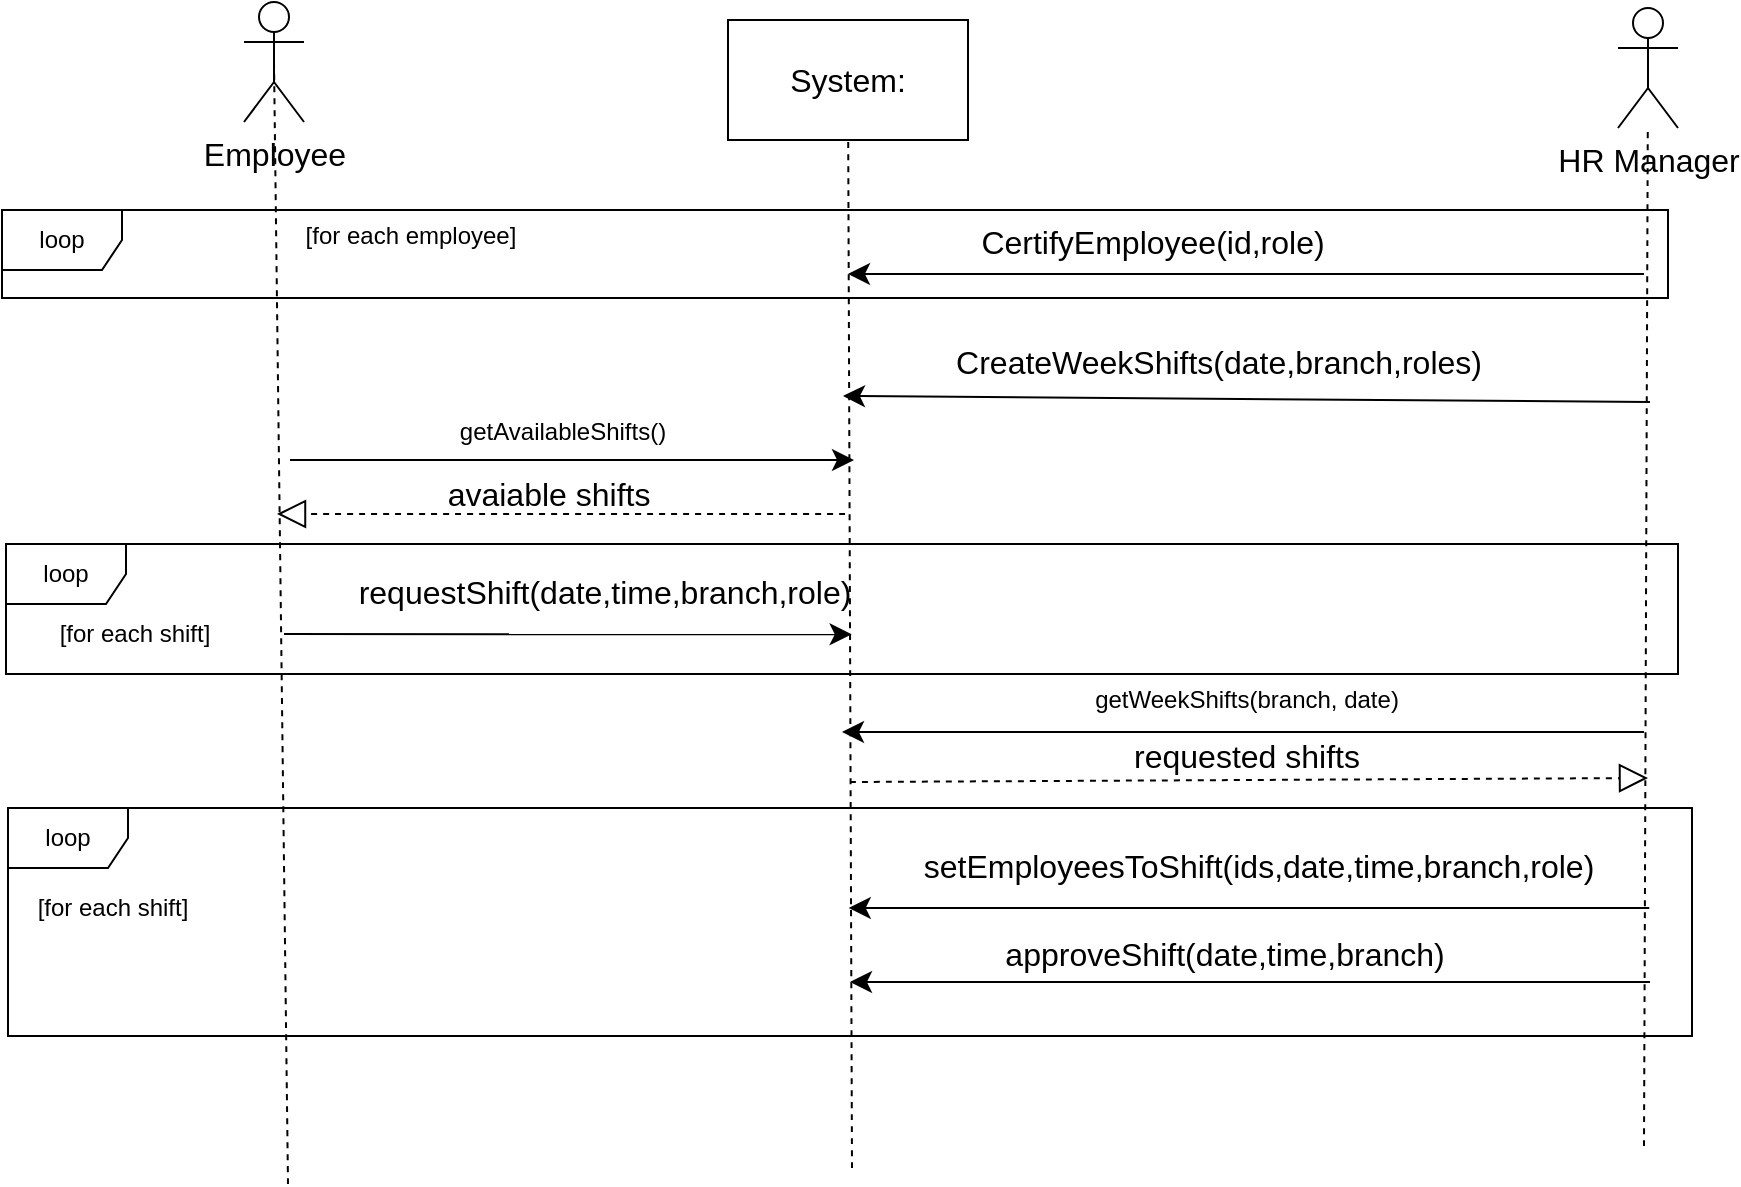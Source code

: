 <mxfile version="21.1.2" type="device" pages="6">
  <diagram name="1.B" id="R7q8_4NBVnyJe0U0NPkw">
    <mxGraphModel dx="1818" dy="828" grid="0" gridSize="10" guides="1" tooltips="1" connect="1" arrows="1" fold="1" page="0" pageScale="1" pageWidth="850" pageHeight="1100" math="0" shadow="0">
      <root>
        <mxCell id="0" />
        <mxCell id="1" parent="0" />
        <mxCell id="mrEQX8_86oGvg_mhK6Za-1" value="Employee" style="shape=umlActor;verticalLabelPosition=bottom;verticalAlign=top;html=1;outlineConnect=0;fontSize=16;" parent="1" vertex="1">
          <mxGeometry x="-23" y="119" width="30" height="60" as="geometry" />
        </mxCell>
        <mxCell id="mrEQX8_86oGvg_mhK6Za-2" value="HR Manager" style="shape=umlActor;verticalLabelPosition=bottom;verticalAlign=top;html=1;outlineConnect=0;fontSize=16;" parent="1" vertex="1">
          <mxGeometry x="664" y="122" width="30" height="60" as="geometry" />
        </mxCell>
        <mxCell id="mrEQX8_86oGvg_mhK6Za-8" value="System:" style="rounded=0;whiteSpace=wrap;html=1;fontSize=16;" parent="1" vertex="1">
          <mxGeometry x="219" y="128" width="120" height="60" as="geometry" />
        </mxCell>
        <mxCell id="mrEQX8_86oGvg_mhK6Za-9" value="" style="endArrow=none;dashed=1;html=1;rounded=0;fontSize=12;startSize=8;endSize=8;curved=1;entryX=0.5;entryY=0.5;entryDx=0;entryDy=0;entryPerimeter=0;" parent="1" target="mrEQX8_86oGvg_mhK6Za-1" edge="1">
          <mxGeometry width="50" height="50" relative="1" as="geometry">
            <mxPoint x="-1" y="710" as="sourcePoint" />
            <mxPoint x="89" y="470" as="targetPoint" />
          </mxGeometry>
        </mxCell>
        <mxCell id="mrEQX8_86oGvg_mhK6Za-10" value="" style="endArrow=none;dashed=1;html=1;rounded=0;fontSize=12;startSize=8;endSize=8;curved=1;" parent="1" target="mrEQX8_86oGvg_mhK6Za-8" edge="1">
          <mxGeometry width="50" height="50" relative="1" as="geometry">
            <mxPoint x="281" y="702" as="sourcePoint" />
            <mxPoint x="310" y="311" as="targetPoint" />
          </mxGeometry>
        </mxCell>
        <mxCell id="mrEQX8_86oGvg_mhK6Za-11" value="" style="endArrow=none;dashed=1;html=1;rounded=0;fontSize=12;startSize=8;endSize=8;curved=1;" parent="1" target="mrEQX8_86oGvg_mhK6Za-2" edge="1">
          <mxGeometry width="50" height="50" relative="1" as="geometry">
            <mxPoint x="677" y="691" as="sourcePoint" />
            <mxPoint x="504" y="286" as="targetPoint" />
          </mxGeometry>
        </mxCell>
        <mxCell id="mrEQX8_86oGvg_mhK6Za-12" value="" style="endArrow=classic;html=1;rounded=0;fontSize=12;startSize=8;endSize=8;curved=1;" parent="1" edge="1">
          <mxGeometry width="50" height="50" relative="1" as="geometry">
            <mxPoint x="677" y="255" as="sourcePoint" />
            <mxPoint x="279" y="255" as="targetPoint" />
          </mxGeometry>
        </mxCell>
        <mxCell id="mrEQX8_86oGvg_mhK6Za-13" value="CertifyEmployee(id,role)" style="text;html=1;align=center;verticalAlign=middle;resizable=0;points=[];autosize=1;strokeColor=none;fillColor=none;fontSize=16;" parent="1" vertex="1">
          <mxGeometry x="336" y="223" width="190" height="31" as="geometry" />
        </mxCell>
        <mxCell id="mrEQX8_86oGvg_mhK6Za-14" value="CreateWeekShifts(date,branch,roles)" style="text;html=1;align=center;verticalAlign=middle;resizable=0;points=[];autosize=1;strokeColor=none;fillColor=none;fontSize=16;" parent="1" vertex="1">
          <mxGeometry x="323" y="283" width="281" height="31" as="geometry" />
        </mxCell>
        <mxCell id="mrEQX8_86oGvg_mhK6Za-15" value="" style="endArrow=classic;html=1;rounded=0;fontSize=12;startSize=8;endSize=8;curved=1;" parent="1" edge="1">
          <mxGeometry width="50" height="50" relative="1" as="geometry">
            <mxPoint x="680" y="319" as="sourcePoint" />
            <mxPoint x="276.5" y="316" as="targetPoint" />
          </mxGeometry>
        </mxCell>
        <mxCell id="mrEQX8_86oGvg_mhK6Za-16" value="" style="endArrow=classic;html=1;rounded=0;fontSize=12;startSize=8;endSize=8;curved=1;entryX=0.969;entryY=1.199;entryDx=0;entryDy=0;entryPerimeter=0;" parent="1" target="mrEQX8_86oGvg_mhK6Za-18" edge="1">
          <mxGeometry width="50" height="50" relative="1" as="geometry">
            <mxPoint x="-3" y="435" as="sourcePoint" />
            <mxPoint x="280" y="359" as="targetPoint" />
          </mxGeometry>
        </mxCell>
        <mxCell id="mrEQX8_86oGvg_mhK6Za-17" value="" style="endArrow=classic;html=1;rounded=0;fontSize=12;startSize=8;endSize=8;curved=1;" parent="1" edge="1">
          <mxGeometry width="50" height="50" relative="1" as="geometry">
            <mxPoint x="679.63" y="572" as="sourcePoint" />
            <mxPoint x="279.38" y="572" as="targetPoint" />
          </mxGeometry>
        </mxCell>
        <mxCell id="mrEQX8_86oGvg_mhK6Za-18" value="requestShift(date,time,branch,role)" style="text;html=1;align=center;verticalAlign=middle;resizable=0;points=[];autosize=1;strokeColor=none;fillColor=none;fontSize=16;" parent="1" vertex="1">
          <mxGeometry x="25" y="398" width="264" height="31" as="geometry" />
        </mxCell>
        <mxCell id="mrEQX8_86oGvg_mhK6Za-19" value="setEmployeesToShift(ids,date,time,branch,role)" style="text;html=1;align=center;verticalAlign=middle;resizable=0;points=[];autosize=1;strokeColor=none;fillColor=none;fontSize=16;" parent="1" vertex="1">
          <mxGeometry x="307" y="535" width="353" height="31" as="geometry" />
        </mxCell>
        <mxCell id="mrEQX8_86oGvg_mhK6Za-20" value="" style="endArrow=classic;html=1;rounded=0;fontSize=12;startSize=8;endSize=8;curved=1;" parent="1" edge="1">
          <mxGeometry width="50" height="50" relative="1" as="geometry">
            <mxPoint x="680" y="609" as="sourcePoint" />
            <mxPoint x="280" y="609" as="targetPoint" />
          </mxGeometry>
        </mxCell>
        <mxCell id="mrEQX8_86oGvg_mhK6Za-21" value="approveShift(date,time,branch)" style="text;html=1;align=center;verticalAlign=middle;resizable=0;points=[];autosize=1;strokeColor=none;fillColor=none;fontSize=16;" parent="1" vertex="1">
          <mxGeometry x="348" y="579" width="238" height="31" as="geometry" />
        </mxCell>
        <mxCell id="mrEQX8_86oGvg_mhK6Za-22" value="" style="endArrow=block;dashed=1;endFill=0;endSize=12;html=1;rounded=0;fontSize=12;curved=1;" parent="1" edge="1">
          <mxGeometry width="160" relative="1" as="geometry">
            <mxPoint x="277.5" y="375" as="sourcePoint" />
            <mxPoint x="-6.5" y="375" as="targetPoint" />
          </mxGeometry>
        </mxCell>
        <mxCell id="mrEQX8_86oGvg_mhK6Za-23" value="avaiable shifts" style="text;html=1;align=center;verticalAlign=middle;resizable=0;points=[];autosize=1;strokeColor=none;fillColor=none;fontSize=16;" parent="1" vertex="1">
          <mxGeometry x="69" y="349" width="119" height="31" as="geometry" />
        </mxCell>
        <mxCell id="mrEQX8_86oGvg_mhK6Za-24" value="" style="endArrow=block;dashed=1;endFill=0;endSize=12;html=1;rounded=0;fontSize=12;curved=1;" parent="1" edge="1">
          <mxGeometry width="160" relative="1" as="geometry">
            <mxPoint x="280" y="509" as="sourcePoint" />
            <mxPoint x="679" y="507" as="targetPoint" />
          </mxGeometry>
        </mxCell>
        <mxCell id="mrEQX8_86oGvg_mhK6Za-25" value="requested shifts" style="text;html=1;align=center;verticalAlign=middle;resizable=0;points=[];autosize=1;strokeColor=none;fillColor=none;fontSize=16;" parent="1" vertex="1">
          <mxGeometry x="412.5" y="480" width="131" height="31" as="geometry" />
        </mxCell>
        <mxCell id="nHXSfHECtdbfN8Qo_8sT-1" value="loop" style="shape=umlFrame;whiteSpace=wrap;html=1;pointerEvents=0;" parent="1" vertex="1">
          <mxGeometry x="-141" y="522" width="842" height="114" as="geometry" />
        </mxCell>
        <mxCell id="nHXSfHECtdbfN8Qo_8sT-2" value="[for each shift]" style="text;html=1;align=center;verticalAlign=middle;resizable=0;points=[];autosize=1;strokeColor=none;fillColor=none;" parent="1" vertex="1">
          <mxGeometry x="-136" y="559" width="93" height="26" as="geometry" />
        </mxCell>
        <mxCell id="nHXSfHECtdbfN8Qo_8sT-3" value="" style="endArrow=classic;html=1;rounded=0;fontSize=12;startSize=8;endSize=8;curved=1;" parent="1" edge="1">
          <mxGeometry width="50" height="50" relative="1" as="geometry">
            <mxPoint y="348" as="sourcePoint" />
            <mxPoint x="282" y="348" as="targetPoint" />
          </mxGeometry>
        </mxCell>
        <mxCell id="nHXSfHECtdbfN8Qo_8sT-4" value="getAvailableShifts()" style="text;html=1;align=center;verticalAlign=middle;resizable=0;points=[];autosize=1;strokeColor=none;fillColor=none;" parent="1" vertex="1">
          <mxGeometry x="75" y="321" width="121" height="26" as="geometry" />
        </mxCell>
        <mxCell id="nHXSfHECtdbfN8Qo_8sT-5" value="" style="endArrow=classic;html=1;rounded=0;fontSize=12;startSize=8;endSize=8;curved=1;" parent="1" edge="1">
          <mxGeometry width="50" height="50" relative="1" as="geometry">
            <mxPoint x="677" y="484" as="sourcePoint" />
            <mxPoint x="276" y="484" as="targetPoint" />
          </mxGeometry>
        </mxCell>
        <mxCell id="nHXSfHECtdbfN8Qo_8sT-6" value="getWeekShifts(branch, date)" style="text;html=1;align=center;verticalAlign=middle;resizable=0;points=[];autosize=1;strokeColor=none;fillColor=none;" parent="1" vertex="1">
          <mxGeometry x="393" y="455" width="170" height="26" as="geometry" />
        </mxCell>
        <mxCell id="nHXSfHECtdbfN8Qo_8sT-7" value="loop" style="shape=umlFrame;whiteSpace=wrap;html=1;pointerEvents=0;" parent="1" vertex="1">
          <mxGeometry x="-142" y="390" width="836" height="65" as="geometry" />
        </mxCell>
        <mxCell id="nHXSfHECtdbfN8Qo_8sT-8" value="[for each shift]" style="text;html=1;align=center;verticalAlign=middle;resizable=0;points=[];autosize=1;strokeColor=none;fillColor=none;" parent="1" vertex="1">
          <mxGeometry x="-125" y="422" width="93" height="26" as="geometry" />
        </mxCell>
        <mxCell id="nHXSfHECtdbfN8Qo_8sT-9" value="loop" style="shape=umlFrame;whiteSpace=wrap;html=1;pointerEvents=0;" parent="1" vertex="1">
          <mxGeometry x="-144" y="223" width="833" height="44" as="geometry" />
        </mxCell>
        <mxCell id="nHXSfHECtdbfN8Qo_8sT-10" value="[for each employee]" style="text;html=1;align=center;verticalAlign=middle;resizable=0;points=[];autosize=1;strokeColor=none;fillColor=none;" parent="1" vertex="1">
          <mxGeometry x="-2" y="223" width="123" height="26" as="geometry" />
        </mxCell>
      </root>
    </mxGraphModel>
  </diagram>
  <diagram id="DqYd8ctL5kt28eMUJC4n" name="2.B - CertifyEmployee">
    <mxGraphModel dx="1818" dy="828" grid="0" gridSize="10" guides="1" tooltips="1" connect="1" arrows="1" fold="1" page="0" pageScale="1" pageWidth="850" pageHeight="1100" math="0" shadow="0">
      <root>
        <mxCell id="0" />
        <mxCell id="1" parent="0" />
        <mxCell id="oZUv8AewUqYfmy0BVFPK-1" value="Employee" style="rounded=0;whiteSpace=wrap;html=1;fontSize=16;" parent="1" vertex="1">
          <mxGeometry x="264" y="68" width="120" height="60" as="geometry" />
        </mxCell>
        <mxCell id="oZUv8AewUqYfmy0BVFPK-2" value="System" style="rounded=0;whiteSpace=wrap;html=1;fontSize=16;" parent="1" vertex="1">
          <mxGeometry x="36" y="68" width="120" height="60" as="geometry" />
        </mxCell>
        <mxCell id="oZUv8AewUqYfmy0BVFPK-3" value="" style="endArrow=none;dashed=1;html=1;rounded=0;fontSize=12;startSize=8;endSize=8;curved=1;" parent="1" source="oZUv8AewUqYfmy0BVFPK-5" target="oZUv8AewUqYfmy0BVFPK-2" edge="1">
          <mxGeometry width="50" height="50" relative="1" as="geometry">
            <mxPoint x="96" y="384" as="sourcePoint" />
            <mxPoint x="164" y="174" as="targetPoint" />
          </mxGeometry>
        </mxCell>
        <mxCell id="oZUv8AewUqYfmy0BVFPK-4" value="" style="endArrow=none;dashed=1;html=1;rounded=0;fontSize=12;startSize=8;endSize=8;curved=1;" parent="1" source="oZUv8AewUqYfmy0BVFPK-9" target="oZUv8AewUqYfmy0BVFPK-1" edge="1">
          <mxGeometry width="50" height="50" relative="1" as="geometry">
            <mxPoint x="323.5" y="378" as="sourcePoint" />
            <mxPoint x="323.5" y="122" as="targetPoint" />
          </mxGeometry>
        </mxCell>
        <mxCell id="oZUv8AewUqYfmy0BVFPK-6" value="" style="endArrow=none;dashed=1;html=1;rounded=0;fontSize=12;startSize=8;endSize=8;curved=1;" parent="1" target="oZUv8AewUqYfmy0BVFPK-5" edge="1">
          <mxGeometry width="50" height="50" relative="1" as="geometry">
            <mxPoint x="96" y="384" as="sourcePoint" />
            <mxPoint x="96" y="128" as="targetPoint" />
          </mxGeometry>
        </mxCell>
        <mxCell id="oZUv8AewUqYfmy0BVFPK-11" style="edgeStyle=elbowEdgeStyle;curved=0;rounded=0;orthogonalLoop=1;jettySize=auto;html=1;elbow=vertical;fontSize=12;startSize=8;endSize=8;" parent="1" source="oZUv8AewUqYfmy0BVFPK-5" target="oZUv8AewUqYfmy0BVFPK-9" edge="1">
          <mxGeometry relative="1" as="geometry" />
        </mxCell>
        <mxCell id="oZUv8AewUqYfmy0BVFPK-5" value="" style="html=1;points=[];perimeter=orthogonalPerimeter;outlineConnect=0;targetShapes=umlLifeline;portConstraint=eastwest;newEdgeStyle={&quot;edgeStyle&quot;:&quot;elbowEdgeStyle&quot;,&quot;elbow&quot;:&quot;vertical&quot;,&quot;curved&quot;:0,&quot;rounded&quot;:0};fontSize=16;" parent="1" vertex="1">
          <mxGeometry x="91" y="164" width="10" height="80" as="geometry" />
        </mxCell>
        <mxCell id="oZUv8AewUqYfmy0BVFPK-7" value="" style="endArrow=classic;html=1;rounded=0;fontSize=12;startSize=8;endSize=8;curved=1;" parent="1" target="oZUv8AewUqYfmy0BVFPK-5" edge="1">
          <mxGeometry width="50" height="50" relative="1" as="geometry">
            <mxPoint x="-86" y="169" as="sourcePoint" />
            <mxPoint x="-30" y="159" as="targetPoint" />
            <Array as="points">
              <mxPoint x="37" y="169" />
            </Array>
          </mxGeometry>
        </mxCell>
        <mxCell id="oZUv8AewUqYfmy0BVFPK-8" value="certifyEmployee(id,role)" style="text;html=1;align=center;verticalAlign=middle;resizable=0;points=[];autosize=1;strokeColor=none;fillColor=none;fontSize=16;" parent="1" vertex="1">
          <mxGeometry x="-97" y="138" width="186" height="31" as="geometry" />
        </mxCell>
        <mxCell id="oZUv8AewUqYfmy0BVFPK-10" value="" style="endArrow=none;dashed=1;html=1;rounded=0;fontSize=12;startSize=8;endSize=8;curved=1;" parent="1" target="oZUv8AewUqYfmy0BVFPK-9" edge="1">
          <mxGeometry width="50" height="50" relative="1" as="geometry">
            <mxPoint x="323.5" y="378" as="sourcePoint" />
            <mxPoint x="324" y="128" as="targetPoint" />
          </mxGeometry>
        </mxCell>
        <mxCell id="oZUv8AewUqYfmy0BVFPK-9" value="" style="html=1;points=[];perimeter=orthogonalPerimeter;outlineConnect=0;targetShapes=umlLifeline;portConstraint=eastwest;newEdgeStyle={&quot;edgeStyle&quot;:&quot;elbowEdgeStyle&quot;,&quot;elbow&quot;:&quot;vertical&quot;,&quot;curved&quot;:0,&quot;rounded&quot;:0};fontSize=16;" parent="1" vertex="1">
          <mxGeometry x="319" y="186" width="10" height="46" as="geometry" />
        </mxCell>
        <mxCell id="oZUv8AewUqYfmy0BVFPK-12" value="setRole(role)" style="text;html=1;align=center;verticalAlign=middle;resizable=0;points=[];autosize=1;strokeColor=none;fillColor=none;fontSize=16;" parent="1" vertex="1">
          <mxGeometry x="154" y="180" width="110" height="31" as="geometry" />
        </mxCell>
      </root>
    </mxGraphModel>
  </diagram>
  <diagram name="2.B - CreateShift" id="_nGjwL93HBUAx8A8Tt44">
    <mxGraphModel dx="3545" dy="2070" grid="0" gridSize="10" guides="1" tooltips="1" connect="1" arrows="1" fold="1" page="0" pageScale="1" pageWidth="850" pageHeight="1100" math="0" shadow="0">
      <root>
        <mxCell id="jOYo0XQYVlry2C9t137M-0" />
        <mxCell id="jOYo0XQYVlry2C9t137M-1" parent="jOYo0XQYVlry2C9t137M-0" />
      </root>
    </mxGraphModel>
  </diagram>
  <diagram name="2.B - RequestShift" id="Cl_cMOTN3WkoxeQz0Klu">
    <mxGraphModel dx="1418" dy="828" grid="0" gridSize="10" guides="1" tooltips="1" connect="1" arrows="1" fold="1" page="0" pageScale="1" pageWidth="850" pageHeight="1100" math="0" shadow="0">
      <root>
        <mxCell id="JuZh17-F-vDbslg2i78l-0" />
        <mxCell id="JuZh17-F-vDbslg2i78l-1" parent="JuZh17-F-vDbslg2i78l-0" />
      </root>
    </mxGraphModel>
  </diagram>
  <diagram name="2.B - SetEmployeeToShift" id="7or-AWDQq5rc6I5YznQz">
    <mxGraphModel dx="1418" dy="828" grid="0" gridSize="10" guides="1" tooltips="1" connect="1" arrows="1" fold="1" page="0" pageScale="1" pageWidth="850" pageHeight="1100" math="0" shadow="0">
      <root>
        <mxCell id="qYO61fzyOIoq7mBQh7X6-0" />
        <mxCell id="qYO61fzyOIoq7mBQh7X6-1" parent="qYO61fzyOIoq7mBQh7X6-0" />
      </root>
    </mxGraphModel>
  </diagram>
  <diagram name="2.B - ApproveShift" id="Q_7iYpDQyNkBCLEOBCd1">
    <mxGraphModel dx="1418" dy="828" grid="0" gridSize="10" guides="1" tooltips="1" connect="1" arrows="1" fold="1" page="0" pageScale="1" pageWidth="850" pageHeight="1100" math="0" shadow="0">
      <root>
        <mxCell id="j4-R0xaZf5dDrFeplLz6-0" />
        <mxCell id="j4-R0xaZf5dDrFeplLz6-1" parent="j4-R0xaZf5dDrFeplLz6-0" />
      </root>
    </mxGraphModel>
  </diagram>
</mxfile>
